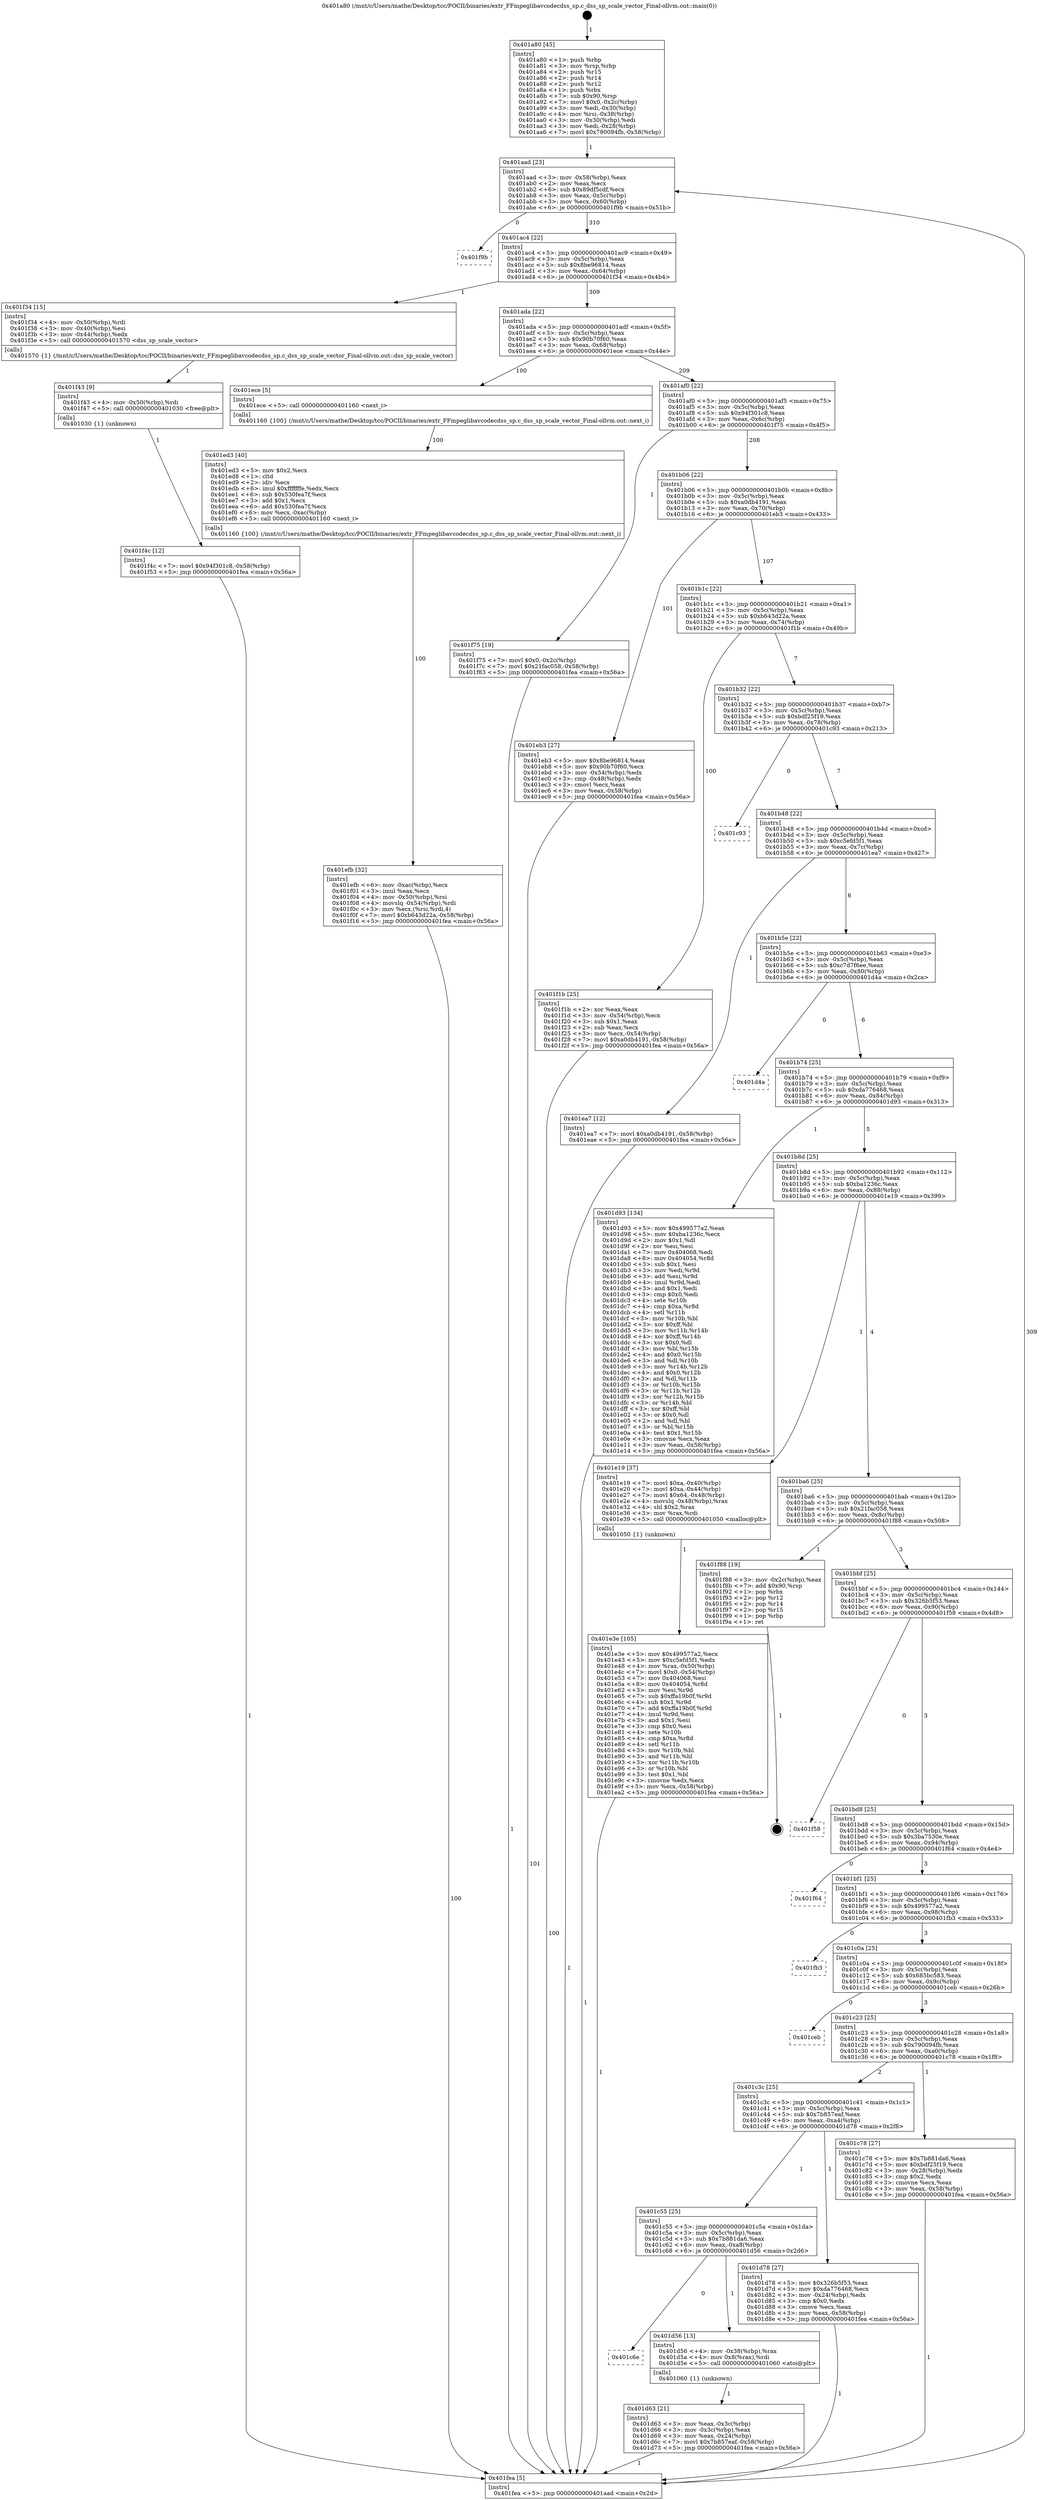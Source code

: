 digraph "0x401a80" {
  label = "0x401a80 (/mnt/c/Users/mathe/Desktop/tcc/POCII/binaries/extr_FFmpeglibavcodecdss_sp.c_dss_sp_scale_vector_Final-ollvm.out::main(0))"
  labelloc = "t"
  node[shape=record]

  Entry [label="",width=0.3,height=0.3,shape=circle,fillcolor=black,style=filled]
  "0x401aad" [label="{
     0x401aad [23]\l
     | [instrs]\l
     &nbsp;&nbsp;0x401aad \<+3\>: mov -0x58(%rbp),%eax\l
     &nbsp;&nbsp;0x401ab0 \<+2\>: mov %eax,%ecx\l
     &nbsp;&nbsp;0x401ab2 \<+6\>: sub $0x89df5cdf,%ecx\l
     &nbsp;&nbsp;0x401ab8 \<+3\>: mov %eax,-0x5c(%rbp)\l
     &nbsp;&nbsp;0x401abb \<+3\>: mov %ecx,-0x60(%rbp)\l
     &nbsp;&nbsp;0x401abe \<+6\>: je 0000000000401f9b \<main+0x51b\>\l
  }"]
  "0x401f9b" [label="{
     0x401f9b\l
  }", style=dashed]
  "0x401ac4" [label="{
     0x401ac4 [22]\l
     | [instrs]\l
     &nbsp;&nbsp;0x401ac4 \<+5\>: jmp 0000000000401ac9 \<main+0x49\>\l
     &nbsp;&nbsp;0x401ac9 \<+3\>: mov -0x5c(%rbp),%eax\l
     &nbsp;&nbsp;0x401acc \<+5\>: sub $0x8be96814,%eax\l
     &nbsp;&nbsp;0x401ad1 \<+3\>: mov %eax,-0x64(%rbp)\l
     &nbsp;&nbsp;0x401ad4 \<+6\>: je 0000000000401f34 \<main+0x4b4\>\l
  }"]
  Exit [label="",width=0.3,height=0.3,shape=circle,fillcolor=black,style=filled,peripheries=2]
  "0x401f34" [label="{
     0x401f34 [15]\l
     | [instrs]\l
     &nbsp;&nbsp;0x401f34 \<+4\>: mov -0x50(%rbp),%rdi\l
     &nbsp;&nbsp;0x401f38 \<+3\>: mov -0x40(%rbp),%esi\l
     &nbsp;&nbsp;0x401f3b \<+3\>: mov -0x44(%rbp),%edx\l
     &nbsp;&nbsp;0x401f3e \<+5\>: call 0000000000401570 \<dss_sp_scale_vector\>\l
     | [calls]\l
     &nbsp;&nbsp;0x401570 \{1\} (/mnt/c/Users/mathe/Desktop/tcc/POCII/binaries/extr_FFmpeglibavcodecdss_sp.c_dss_sp_scale_vector_Final-ollvm.out::dss_sp_scale_vector)\l
  }"]
  "0x401ada" [label="{
     0x401ada [22]\l
     | [instrs]\l
     &nbsp;&nbsp;0x401ada \<+5\>: jmp 0000000000401adf \<main+0x5f\>\l
     &nbsp;&nbsp;0x401adf \<+3\>: mov -0x5c(%rbp),%eax\l
     &nbsp;&nbsp;0x401ae2 \<+5\>: sub $0x90b70f60,%eax\l
     &nbsp;&nbsp;0x401ae7 \<+3\>: mov %eax,-0x68(%rbp)\l
     &nbsp;&nbsp;0x401aea \<+6\>: je 0000000000401ece \<main+0x44e\>\l
  }"]
  "0x401f4c" [label="{
     0x401f4c [12]\l
     | [instrs]\l
     &nbsp;&nbsp;0x401f4c \<+7\>: movl $0x94f301c8,-0x58(%rbp)\l
     &nbsp;&nbsp;0x401f53 \<+5\>: jmp 0000000000401fea \<main+0x56a\>\l
  }"]
  "0x401ece" [label="{
     0x401ece [5]\l
     | [instrs]\l
     &nbsp;&nbsp;0x401ece \<+5\>: call 0000000000401160 \<next_i\>\l
     | [calls]\l
     &nbsp;&nbsp;0x401160 \{100\} (/mnt/c/Users/mathe/Desktop/tcc/POCII/binaries/extr_FFmpeglibavcodecdss_sp.c_dss_sp_scale_vector_Final-ollvm.out::next_i)\l
  }"]
  "0x401af0" [label="{
     0x401af0 [22]\l
     | [instrs]\l
     &nbsp;&nbsp;0x401af0 \<+5\>: jmp 0000000000401af5 \<main+0x75\>\l
     &nbsp;&nbsp;0x401af5 \<+3\>: mov -0x5c(%rbp),%eax\l
     &nbsp;&nbsp;0x401af8 \<+5\>: sub $0x94f301c8,%eax\l
     &nbsp;&nbsp;0x401afd \<+3\>: mov %eax,-0x6c(%rbp)\l
     &nbsp;&nbsp;0x401b00 \<+6\>: je 0000000000401f75 \<main+0x4f5\>\l
  }"]
  "0x401f43" [label="{
     0x401f43 [9]\l
     | [instrs]\l
     &nbsp;&nbsp;0x401f43 \<+4\>: mov -0x50(%rbp),%rdi\l
     &nbsp;&nbsp;0x401f47 \<+5\>: call 0000000000401030 \<free@plt\>\l
     | [calls]\l
     &nbsp;&nbsp;0x401030 \{1\} (unknown)\l
  }"]
  "0x401f75" [label="{
     0x401f75 [19]\l
     | [instrs]\l
     &nbsp;&nbsp;0x401f75 \<+7\>: movl $0x0,-0x2c(%rbp)\l
     &nbsp;&nbsp;0x401f7c \<+7\>: movl $0x21fac058,-0x58(%rbp)\l
     &nbsp;&nbsp;0x401f83 \<+5\>: jmp 0000000000401fea \<main+0x56a\>\l
  }"]
  "0x401b06" [label="{
     0x401b06 [22]\l
     | [instrs]\l
     &nbsp;&nbsp;0x401b06 \<+5\>: jmp 0000000000401b0b \<main+0x8b\>\l
     &nbsp;&nbsp;0x401b0b \<+3\>: mov -0x5c(%rbp),%eax\l
     &nbsp;&nbsp;0x401b0e \<+5\>: sub $0xa0db4191,%eax\l
     &nbsp;&nbsp;0x401b13 \<+3\>: mov %eax,-0x70(%rbp)\l
     &nbsp;&nbsp;0x401b16 \<+6\>: je 0000000000401eb3 \<main+0x433\>\l
  }"]
  "0x401efb" [label="{
     0x401efb [32]\l
     | [instrs]\l
     &nbsp;&nbsp;0x401efb \<+6\>: mov -0xac(%rbp),%ecx\l
     &nbsp;&nbsp;0x401f01 \<+3\>: imul %eax,%ecx\l
     &nbsp;&nbsp;0x401f04 \<+4\>: mov -0x50(%rbp),%rsi\l
     &nbsp;&nbsp;0x401f08 \<+4\>: movslq -0x54(%rbp),%rdi\l
     &nbsp;&nbsp;0x401f0c \<+3\>: mov %ecx,(%rsi,%rdi,4)\l
     &nbsp;&nbsp;0x401f0f \<+7\>: movl $0xb643d22a,-0x58(%rbp)\l
     &nbsp;&nbsp;0x401f16 \<+5\>: jmp 0000000000401fea \<main+0x56a\>\l
  }"]
  "0x401eb3" [label="{
     0x401eb3 [27]\l
     | [instrs]\l
     &nbsp;&nbsp;0x401eb3 \<+5\>: mov $0x8be96814,%eax\l
     &nbsp;&nbsp;0x401eb8 \<+5\>: mov $0x90b70f60,%ecx\l
     &nbsp;&nbsp;0x401ebd \<+3\>: mov -0x54(%rbp),%edx\l
     &nbsp;&nbsp;0x401ec0 \<+3\>: cmp -0x48(%rbp),%edx\l
     &nbsp;&nbsp;0x401ec3 \<+3\>: cmovl %ecx,%eax\l
     &nbsp;&nbsp;0x401ec6 \<+3\>: mov %eax,-0x58(%rbp)\l
     &nbsp;&nbsp;0x401ec9 \<+5\>: jmp 0000000000401fea \<main+0x56a\>\l
  }"]
  "0x401b1c" [label="{
     0x401b1c [22]\l
     | [instrs]\l
     &nbsp;&nbsp;0x401b1c \<+5\>: jmp 0000000000401b21 \<main+0xa1\>\l
     &nbsp;&nbsp;0x401b21 \<+3\>: mov -0x5c(%rbp),%eax\l
     &nbsp;&nbsp;0x401b24 \<+5\>: sub $0xb643d22a,%eax\l
     &nbsp;&nbsp;0x401b29 \<+3\>: mov %eax,-0x74(%rbp)\l
     &nbsp;&nbsp;0x401b2c \<+6\>: je 0000000000401f1b \<main+0x49b\>\l
  }"]
  "0x401ed3" [label="{
     0x401ed3 [40]\l
     | [instrs]\l
     &nbsp;&nbsp;0x401ed3 \<+5\>: mov $0x2,%ecx\l
     &nbsp;&nbsp;0x401ed8 \<+1\>: cltd\l
     &nbsp;&nbsp;0x401ed9 \<+2\>: idiv %ecx\l
     &nbsp;&nbsp;0x401edb \<+6\>: imul $0xfffffffe,%edx,%ecx\l
     &nbsp;&nbsp;0x401ee1 \<+6\>: sub $0x530fea7f,%ecx\l
     &nbsp;&nbsp;0x401ee7 \<+3\>: add $0x1,%ecx\l
     &nbsp;&nbsp;0x401eea \<+6\>: add $0x530fea7f,%ecx\l
     &nbsp;&nbsp;0x401ef0 \<+6\>: mov %ecx,-0xac(%rbp)\l
     &nbsp;&nbsp;0x401ef6 \<+5\>: call 0000000000401160 \<next_i\>\l
     | [calls]\l
     &nbsp;&nbsp;0x401160 \{100\} (/mnt/c/Users/mathe/Desktop/tcc/POCII/binaries/extr_FFmpeglibavcodecdss_sp.c_dss_sp_scale_vector_Final-ollvm.out::next_i)\l
  }"]
  "0x401f1b" [label="{
     0x401f1b [25]\l
     | [instrs]\l
     &nbsp;&nbsp;0x401f1b \<+2\>: xor %eax,%eax\l
     &nbsp;&nbsp;0x401f1d \<+3\>: mov -0x54(%rbp),%ecx\l
     &nbsp;&nbsp;0x401f20 \<+3\>: sub $0x1,%eax\l
     &nbsp;&nbsp;0x401f23 \<+2\>: sub %eax,%ecx\l
     &nbsp;&nbsp;0x401f25 \<+3\>: mov %ecx,-0x54(%rbp)\l
     &nbsp;&nbsp;0x401f28 \<+7\>: movl $0xa0db4191,-0x58(%rbp)\l
     &nbsp;&nbsp;0x401f2f \<+5\>: jmp 0000000000401fea \<main+0x56a\>\l
  }"]
  "0x401b32" [label="{
     0x401b32 [22]\l
     | [instrs]\l
     &nbsp;&nbsp;0x401b32 \<+5\>: jmp 0000000000401b37 \<main+0xb7\>\l
     &nbsp;&nbsp;0x401b37 \<+3\>: mov -0x5c(%rbp),%eax\l
     &nbsp;&nbsp;0x401b3a \<+5\>: sub $0xbdf25f19,%eax\l
     &nbsp;&nbsp;0x401b3f \<+3\>: mov %eax,-0x78(%rbp)\l
     &nbsp;&nbsp;0x401b42 \<+6\>: je 0000000000401c93 \<main+0x213\>\l
  }"]
  "0x401e3e" [label="{
     0x401e3e [105]\l
     | [instrs]\l
     &nbsp;&nbsp;0x401e3e \<+5\>: mov $0x499577a2,%ecx\l
     &nbsp;&nbsp;0x401e43 \<+5\>: mov $0xc5efd5f1,%edx\l
     &nbsp;&nbsp;0x401e48 \<+4\>: mov %rax,-0x50(%rbp)\l
     &nbsp;&nbsp;0x401e4c \<+7\>: movl $0x0,-0x54(%rbp)\l
     &nbsp;&nbsp;0x401e53 \<+7\>: mov 0x404068,%esi\l
     &nbsp;&nbsp;0x401e5a \<+8\>: mov 0x404054,%r8d\l
     &nbsp;&nbsp;0x401e62 \<+3\>: mov %esi,%r9d\l
     &nbsp;&nbsp;0x401e65 \<+7\>: sub $0xffa19b0f,%r9d\l
     &nbsp;&nbsp;0x401e6c \<+4\>: sub $0x1,%r9d\l
     &nbsp;&nbsp;0x401e70 \<+7\>: add $0xffa19b0f,%r9d\l
     &nbsp;&nbsp;0x401e77 \<+4\>: imul %r9d,%esi\l
     &nbsp;&nbsp;0x401e7b \<+3\>: and $0x1,%esi\l
     &nbsp;&nbsp;0x401e7e \<+3\>: cmp $0x0,%esi\l
     &nbsp;&nbsp;0x401e81 \<+4\>: sete %r10b\l
     &nbsp;&nbsp;0x401e85 \<+4\>: cmp $0xa,%r8d\l
     &nbsp;&nbsp;0x401e89 \<+4\>: setl %r11b\l
     &nbsp;&nbsp;0x401e8d \<+3\>: mov %r10b,%bl\l
     &nbsp;&nbsp;0x401e90 \<+3\>: and %r11b,%bl\l
     &nbsp;&nbsp;0x401e93 \<+3\>: xor %r11b,%r10b\l
     &nbsp;&nbsp;0x401e96 \<+3\>: or %r10b,%bl\l
     &nbsp;&nbsp;0x401e99 \<+3\>: test $0x1,%bl\l
     &nbsp;&nbsp;0x401e9c \<+3\>: cmovne %edx,%ecx\l
     &nbsp;&nbsp;0x401e9f \<+3\>: mov %ecx,-0x58(%rbp)\l
     &nbsp;&nbsp;0x401ea2 \<+5\>: jmp 0000000000401fea \<main+0x56a\>\l
  }"]
  "0x401c93" [label="{
     0x401c93\l
  }", style=dashed]
  "0x401b48" [label="{
     0x401b48 [22]\l
     | [instrs]\l
     &nbsp;&nbsp;0x401b48 \<+5\>: jmp 0000000000401b4d \<main+0xcd\>\l
     &nbsp;&nbsp;0x401b4d \<+3\>: mov -0x5c(%rbp),%eax\l
     &nbsp;&nbsp;0x401b50 \<+5\>: sub $0xc5efd5f1,%eax\l
     &nbsp;&nbsp;0x401b55 \<+3\>: mov %eax,-0x7c(%rbp)\l
     &nbsp;&nbsp;0x401b58 \<+6\>: je 0000000000401ea7 \<main+0x427\>\l
  }"]
  "0x401d63" [label="{
     0x401d63 [21]\l
     | [instrs]\l
     &nbsp;&nbsp;0x401d63 \<+3\>: mov %eax,-0x3c(%rbp)\l
     &nbsp;&nbsp;0x401d66 \<+3\>: mov -0x3c(%rbp),%eax\l
     &nbsp;&nbsp;0x401d69 \<+3\>: mov %eax,-0x24(%rbp)\l
     &nbsp;&nbsp;0x401d6c \<+7\>: movl $0x7b857eaf,-0x58(%rbp)\l
     &nbsp;&nbsp;0x401d73 \<+5\>: jmp 0000000000401fea \<main+0x56a\>\l
  }"]
  "0x401ea7" [label="{
     0x401ea7 [12]\l
     | [instrs]\l
     &nbsp;&nbsp;0x401ea7 \<+7\>: movl $0xa0db4191,-0x58(%rbp)\l
     &nbsp;&nbsp;0x401eae \<+5\>: jmp 0000000000401fea \<main+0x56a\>\l
  }"]
  "0x401b5e" [label="{
     0x401b5e [22]\l
     | [instrs]\l
     &nbsp;&nbsp;0x401b5e \<+5\>: jmp 0000000000401b63 \<main+0xe3\>\l
     &nbsp;&nbsp;0x401b63 \<+3\>: mov -0x5c(%rbp),%eax\l
     &nbsp;&nbsp;0x401b66 \<+5\>: sub $0xc7d7f6ee,%eax\l
     &nbsp;&nbsp;0x401b6b \<+3\>: mov %eax,-0x80(%rbp)\l
     &nbsp;&nbsp;0x401b6e \<+6\>: je 0000000000401d4a \<main+0x2ca\>\l
  }"]
  "0x401c6e" [label="{
     0x401c6e\l
  }", style=dashed]
  "0x401d4a" [label="{
     0x401d4a\l
  }", style=dashed]
  "0x401b74" [label="{
     0x401b74 [25]\l
     | [instrs]\l
     &nbsp;&nbsp;0x401b74 \<+5\>: jmp 0000000000401b79 \<main+0xf9\>\l
     &nbsp;&nbsp;0x401b79 \<+3\>: mov -0x5c(%rbp),%eax\l
     &nbsp;&nbsp;0x401b7c \<+5\>: sub $0xda776468,%eax\l
     &nbsp;&nbsp;0x401b81 \<+6\>: mov %eax,-0x84(%rbp)\l
     &nbsp;&nbsp;0x401b87 \<+6\>: je 0000000000401d93 \<main+0x313\>\l
  }"]
  "0x401d56" [label="{
     0x401d56 [13]\l
     | [instrs]\l
     &nbsp;&nbsp;0x401d56 \<+4\>: mov -0x38(%rbp),%rax\l
     &nbsp;&nbsp;0x401d5a \<+4\>: mov 0x8(%rax),%rdi\l
     &nbsp;&nbsp;0x401d5e \<+5\>: call 0000000000401060 \<atoi@plt\>\l
     | [calls]\l
     &nbsp;&nbsp;0x401060 \{1\} (unknown)\l
  }"]
  "0x401d93" [label="{
     0x401d93 [134]\l
     | [instrs]\l
     &nbsp;&nbsp;0x401d93 \<+5\>: mov $0x499577a2,%eax\l
     &nbsp;&nbsp;0x401d98 \<+5\>: mov $0xba1236c,%ecx\l
     &nbsp;&nbsp;0x401d9d \<+2\>: mov $0x1,%dl\l
     &nbsp;&nbsp;0x401d9f \<+2\>: xor %esi,%esi\l
     &nbsp;&nbsp;0x401da1 \<+7\>: mov 0x404068,%edi\l
     &nbsp;&nbsp;0x401da8 \<+8\>: mov 0x404054,%r8d\l
     &nbsp;&nbsp;0x401db0 \<+3\>: sub $0x1,%esi\l
     &nbsp;&nbsp;0x401db3 \<+3\>: mov %edi,%r9d\l
     &nbsp;&nbsp;0x401db6 \<+3\>: add %esi,%r9d\l
     &nbsp;&nbsp;0x401db9 \<+4\>: imul %r9d,%edi\l
     &nbsp;&nbsp;0x401dbd \<+3\>: and $0x1,%edi\l
     &nbsp;&nbsp;0x401dc0 \<+3\>: cmp $0x0,%edi\l
     &nbsp;&nbsp;0x401dc3 \<+4\>: sete %r10b\l
     &nbsp;&nbsp;0x401dc7 \<+4\>: cmp $0xa,%r8d\l
     &nbsp;&nbsp;0x401dcb \<+4\>: setl %r11b\l
     &nbsp;&nbsp;0x401dcf \<+3\>: mov %r10b,%bl\l
     &nbsp;&nbsp;0x401dd2 \<+3\>: xor $0xff,%bl\l
     &nbsp;&nbsp;0x401dd5 \<+3\>: mov %r11b,%r14b\l
     &nbsp;&nbsp;0x401dd8 \<+4\>: xor $0xff,%r14b\l
     &nbsp;&nbsp;0x401ddc \<+3\>: xor $0x0,%dl\l
     &nbsp;&nbsp;0x401ddf \<+3\>: mov %bl,%r15b\l
     &nbsp;&nbsp;0x401de2 \<+4\>: and $0x0,%r15b\l
     &nbsp;&nbsp;0x401de6 \<+3\>: and %dl,%r10b\l
     &nbsp;&nbsp;0x401de9 \<+3\>: mov %r14b,%r12b\l
     &nbsp;&nbsp;0x401dec \<+4\>: and $0x0,%r12b\l
     &nbsp;&nbsp;0x401df0 \<+3\>: and %dl,%r11b\l
     &nbsp;&nbsp;0x401df3 \<+3\>: or %r10b,%r15b\l
     &nbsp;&nbsp;0x401df6 \<+3\>: or %r11b,%r12b\l
     &nbsp;&nbsp;0x401df9 \<+3\>: xor %r12b,%r15b\l
     &nbsp;&nbsp;0x401dfc \<+3\>: or %r14b,%bl\l
     &nbsp;&nbsp;0x401dff \<+3\>: xor $0xff,%bl\l
     &nbsp;&nbsp;0x401e02 \<+3\>: or $0x0,%dl\l
     &nbsp;&nbsp;0x401e05 \<+2\>: and %dl,%bl\l
     &nbsp;&nbsp;0x401e07 \<+3\>: or %bl,%r15b\l
     &nbsp;&nbsp;0x401e0a \<+4\>: test $0x1,%r15b\l
     &nbsp;&nbsp;0x401e0e \<+3\>: cmovne %ecx,%eax\l
     &nbsp;&nbsp;0x401e11 \<+3\>: mov %eax,-0x58(%rbp)\l
     &nbsp;&nbsp;0x401e14 \<+5\>: jmp 0000000000401fea \<main+0x56a\>\l
  }"]
  "0x401b8d" [label="{
     0x401b8d [25]\l
     | [instrs]\l
     &nbsp;&nbsp;0x401b8d \<+5\>: jmp 0000000000401b92 \<main+0x112\>\l
     &nbsp;&nbsp;0x401b92 \<+3\>: mov -0x5c(%rbp),%eax\l
     &nbsp;&nbsp;0x401b95 \<+5\>: sub $0xba1236c,%eax\l
     &nbsp;&nbsp;0x401b9a \<+6\>: mov %eax,-0x88(%rbp)\l
     &nbsp;&nbsp;0x401ba0 \<+6\>: je 0000000000401e19 \<main+0x399\>\l
  }"]
  "0x401c55" [label="{
     0x401c55 [25]\l
     | [instrs]\l
     &nbsp;&nbsp;0x401c55 \<+5\>: jmp 0000000000401c5a \<main+0x1da\>\l
     &nbsp;&nbsp;0x401c5a \<+3\>: mov -0x5c(%rbp),%eax\l
     &nbsp;&nbsp;0x401c5d \<+5\>: sub $0x7b881da6,%eax\l
     &nbsp;&nbsp;0x401c62 \<+6\>: mov %eax,-0xa8(%rbp)\l
     &nbsp;&nbsp;0x401c68 \<+6\>: je 0000000000401d56 \<main+0x2d6\>\l
  }"]
  "0x401e19" [label="{
     0x401e19 [37]\l
     | [instrs]\l
     &nbsp;&nbsp;0x401e19 \<+7\>: movl $0xa,-0x40(%rbp)\l
     &nbsp;&nbsp;0x401e20 \<+7\>: movl $0xa,-0x44(%rbp)\l
     &nbsp;&nbsp;0x401e27 \<+7\>: movl $0x64,-0x48(%rbp)\l
     &nbsp;&nbsp;0x401e2e \<+4\>: movslq -0x48(%rbp),%rax\l
     &nbsp;&nbsp;0x401e32 \<+4\>: shl $0x2,%rax\l
     &nbsp;&nbsp;0x401e36 \<+3\>: mov %rax,%rdi\l
     &nbsp;&nbsp;0x401e39 \<+5\>: call 0000000000401050 \<malloc@plt\>\l
     | [calls]\l
     &nbsp;&nbsp;0x401050 \{1\} (unknown)\l
  }"]
  "0x401ba6" [label="{
     0x401ba6 [25]\l
     | [instrs]\l
     &nbsp;&nbsp;0x401ba6 \<+5\>: jmp 0000000000401bab \<main+0x12b\>\l
     &nbsp;&nbsp;0x401bab \<+3\>: mov -0x5c(%rbp),%eax\l
     &nbsp;&nbsp;0x401bae \<+5\>: sub $0x21fac058,%eax\l
     &nbsp;&nbsp;0x401bb3 \<+6\>: mov %eax,-0x8c(%rbp)\l
     &nbsp;&nbsp;0x401bb9 \<+6\>: je 0000000000401f88 \<main+0x508\>\l
  }"]
  "0x401d78" [label="{
     0x401d78 [27]\l
     | [instrs]\l
     &nbsp;&nbsp;0x401d78 \<+5\>: mov $0x326b5f53,%eax\l
     &nbsp;&nbsp;0x401d7d \<+5\>: mov $0xda776468,%ecx\l
     &nbsp;&nbsp;0x401d82 \<+3\>: mov -0x24(%rbp),%edx\l
     &nbsp;&nbsp;0x401d85 \<+3\>: cmp $0x0,%edx\l
     &nbsp;&nbsp;0x401d88 \<+3\>: cmove %ecx,%eax\l
     &nbsp;&nbsp;0x401d8b \<+3\>: mov %eax,-0x58(%rbp)\l
     &nbsp;&nbsp;0x401d8e \<+5\>: jmp 0000000000401fea \<main+0x56a\>\l
  }"]
  "0x401f88" [label="{
     0x401f88 [19]\l
     | [instrs]\l
     &nbsp;&nbsp;0x401f88 \<+3\>: mov -0x2c(%rbp),%eax\l
     &nbsp;&nbsp;0x401f8b \<+7\>: add $0x90,%rsp\l
     &nbsp;&nbsp;0x401f92 \<+1\>: pop %rbx\l
     &nbsp;&nbsp;0x401f93 \<+2\>: pop %r12\l
     &nbsp;&nbsp;0x401f95 \<+2\>: pop %r14\l
     &nbsp;&nbsp;0x401f97 \<+2\>: pop %r15\l
     &nbsp;&nbsp;0x401f99 \<+1\>: pop %rbp\l
     &nbsp;&nbsp;0x401f9a \<+1\>: ret\l
  }"]
  "0x401bbf" [label="{
     0x401bbf [25]\l
     | [instrs]\l
     &nbsp;&nbsp;0x401bbf \<+5\>: jmp 0000000000401bc4 \<main+0x144\>\l
     &nbsp;&nbsp;0x401bc4 \<+3\>: mov -0x5c(%rbp),%eax\l
     &nbsp;&nbsp;0x401bc7 \<+5\>: sub $0x326b5f53,%eax\l
     &nbsp;&nbsp;0x401bcc \<+6\>: mov %eax,-0x90(%rbp)\l
     &nbsp;&nbsp;0x401bd2 \<+6\>: je 0000000000401f58 \<main+0x4d8\>\l
  }"]
  "0x401a80" [label="{
     0x401a80 [45]\l
     | [instrs]\l
     &nbsp;&nbsp;0x401a80 \<+1\>: push %rbp\l
     &nbsp;&nbsp;0x401a81 \<+3\>: mov %rsp,%rbp\l
     &nbsp;&nbsp;0x401a84 \<+2\>: push %r15\l
     &nbsp;&nbsp;0x401a86 \<+2\>: push %r14\l
     &nbsp;&nbsp;0x401a88 \<+2\>: push %r12\l
     &nbsp;&nbsp;0x401a8a \<+1\>: push %rbx\l
     &nbsp;&nbsp;0x401a8b \<+7\>: sub $0x90,%rsp\l
     &nbsp;&nbsp;0x401a92 \<+7\>: movl $0x0,-0x2c(%rbp)\l
     &nbsp;&nbsp;0x401a99 \<+3\>: mov %edi,-0x30(%rbp)\l
     &nbsp;&nbsp;0x401a9c \<+4\>: mov %rsi,-0x38(%rbp)\l
     &nbsp;&nbsp;0x401aa0 \<+3\>: mov -0x30(%rbp),%edi\l
     &nbsp;&nbsp;0x401aa3 \<+3\>: mov %edi,-0x28(%rbp)\l
     &nbsp;&nbsp;0x401aa6 \<+7\>: movl $0x790094fb,-0x58(%rbp)\l
  }"]
  "0x401f58" [label="{
     0x401f58\l
  }", style=dashed]
  "0x401bd8" [label="{
     0x401bd8 [25]\l
     | [instrs]\l
     &nbsp;&nbsp;0x401bd8 \<+5\>: jmp 0000000000401bdd \<main+0x15d\>\l
     &nbsp;&nbsp;0x401bdd \<+3\>: mov -0x5c(%rbp),%eax\l
     &nbsp;&nbsp;0x401be0 \<+5\>: sub $0x3ba7530e,%eax\l
     &nbsp;&nbsp;0x401be5 \<+6\>: mov %eax,-0x94(%rbp)\l
     &nbsp;&nbsp;0x401beb \<+6\>: je 0000000000401f64 \<main+0x4e4\>\l
  }"]
  "0x401fea" [label="{
     0x401fea [5]\l
     | [instrs]\l
     &nbsp;&nbsp;0x401fea \<+5\>: jmp 0000000000401aad \<main+0x2d\>\l
  }"]
  "0x401f64" [label="{
     0x401f64\l
  }", style=dashed]
  "0x401bf1" [label="{
     0x401bf1 [25]\l
     | [instrs]\l
     &nbsp;&nbsp;0x401bf1 \<+5\>: jmp 0000000000401bf6 \<main+0x176\>\l
     &nbsp;&nbsp;0x401bf6 \<+3\>: mov -0x5c(%rbp),%eax\l
     &nbsp;&nbsp;0x401bf9 \<+5\>: sub $0x499577a2,%eax\l
     &nbsp;&nbsp;0x401bfe \<+6\>: mov %eax,-0x98(%rbp)\l
     &nbsp;&nbsp;0x401c04 \<+6\>: je 0000000000401fb3 \<main+0x533\>\l
  }"]
  "0x401c3c" [label="{
     0x401c3c [25]\l
     | [instrs]\l
     &nbsp;&nbsp;0x401c3c \<+5\>: jmp 0000000000401c41 \<main+0x1c1\>\l
     &nbsp;&nbsp;0x401c41 \<+3\>: mov -0x5c(%rbp),%eax\l
     &nbsp;&nbsp;0x401c44 \<+5\>: sub $0x7b857eaf,%eax\l
     &nbsp;&nbsp;0x401c49 \<+6\>: mov %eax,-0xa4(%rbp)\l
     &nbsp;&nbsp;0x401c4f \<+6\>: je 0000000000401d78 \<main+0x2f8\>\l
  }"]
  "0x401fb3" [label="{
     0x401fb3\l
  }", style=dashed]
  "0x401c0a" [label="{
     0x401c0a [25]\l
     | [instrs]\l
     &nbsp;&nbsp;0x401c0a \<+5\>: jmp 0000000000401c0f \<main+0x18f\>\l
     &nbsp;&nbsp;0x401c0f \<+3\>: mov -0x5c(%rbp),%eax\l
     &nbsp;&nbsp;0x401c12 \<+5\>: sub $0x685bc583,%eax\l
     &nbsp;&nbsp;0x401c17 \<+6\>: mov %eax,-0x9c(%rbp)\l
     &nbsp;&nbsp;0x401c1d \<+6\>: je 0000000000401ceb \<main+0x26b\>\l
  }"]
  "0x401c78" [label="{
     0x401c78 [27]\l
     | [instrs]\l
     &nbsp;&nbsp;0x401c78 \<+5\>: mov $0x7b881da6,%eax\l
     &nbsp;&nbsp;0x401c7d \<+5\>: mov $0xbdf25f19,%ecx\l
     &nbsp;&nbsp;0x401c82 \<+3\>: mov -0x28(%rbp),%edx\l
     &nbsp;&nbsp;0x401c85 \<+3\>: cmp $0x2,%edx\l
     &nbsp;&nbsp;0x401c88 \<+3\>: cmovne %ecx,%eax\l
     &nbsp;&nbsp;0x401c8b \<+3\>: mov %eax,-0x58(%rbp)\l
     &nbsp;&nbsp;0x401c8e \<+5\>: jmp 0000000000401fea \<main+0x56a\>\l
  }"]
  "0x401ceb" [label="{
     0x401ceb\l
  }", style=dashed]
  "0x401c23" [label="{
     0x401c23 [25]\l
     | [instrs]\l
     &nbsp;&nbsp;0x401c23 \<+5\>: jmp 0000000000401c28 \<main+0x1a8\>\l
     &nbsp;&nbsp;0x401c28 \<+3\>: mov -0x5c(%rbp),%eax\l
     &nbsp;&nbsp;0x401c2b \<+5\>: sub $0x790094fb,%eax\l
     &nbsp;&nbsp;0x401c30 \<+6\>: mov %eax,-0xa0(%rbp)\l
     &nbsp;&nbsp;0x401c36 \<+6\>: je 0000000000401c78 \<main+0x1f8\>\l
  }"]
  Entry -> "0x401a80" [label=" 1"]
  "0x401aad" -> "0x401f9b" [label=" 0"]
  "0x401aad" -> "0x401ac4" [label=" 310"]
  "0x401f88" -> Exit [label=" 1"]
  "0x401ac4" -> "0x401f34" [label=" 1"]
  "0x401ac4" -> "0x401ada" [label=" 309"]
  "0x401f75" -> "0x401fea" [label=" 1"]
  "0x401ada" -> "0x401ece" [label=" 100"]
  "0x401ada" -> "0x401af0" [label=" 209"]
  "0x401f4c" -> "0x401fea" [label=" 1"]
  "0x401af0" -> "0x401f75" [label=" 1"]
  "0x401af0" -> "0x401b06" [label=" 208"]
  "0x401f43" -> "0x401f4c" [label=" 1"]
  "0x401b06" -> "0x401eb3" [label=" 101"]
  "0x401b06" -> "0x401b1c" [label=" 107"]
  "0x401f34" -> "0x401f43" [label=" 1"]
  "0x401b1c" -> "0x401f1b" [label=" 100"]
  "0x401b1c" -> "0x401b32" [label=" 7"]
  "0x401f1b" -> "0x401fea" [label=" 100"]
  "0x401b32" -> "0x401c93" [label=" 0"]
  "0x401b32" -> "0x401b48" [label=" 7"]
  "0x401efb" -> "0x401fea" [label=" 100"]
  "0x401b48" -> "0x401ea7" [label=" 1"]
  "0x401b48" -> "0x401b5e" [label=" 6"]
  "0x401ed3" -> "0x401efb" [label=" 100"]
  "0x401b5e" -> "0x401d4a" [label=" 0"]
  "0x401b5e" -> "0x401b74" [label=" 6"]
  "0x401ece" -> "0x401ed3" [label=" 100"]
  "0x401b74" -> "0x401d93" [label=" 1"]
  "0x401b74" -> "0x401b8d" [label=" 5"]
  "0x401eb3" -> "0x401fea" [label=" 101"]
  "0x401b8d" -> "0x401e19" [label=" 1"]
  "0x401b8d" -> "0x401ba6" [label=" 4"]
  "0x401e3e" -> "0x401fea" [label=" 1"]
  "0x401ba6" -> "0x401f88" [label=" 1"]
  "0x401ba6" -> "0x401bbf" [label=" 3"]
  "0x401e19" -> "0x401e3e" [label=" 1"]
  "0x401bbf" -> "0x401f58" [label=" 0"]
  "0x401bbf" -> "0x401bd8" [label=" 3"]
  "0x401d78" -> "0x401fea" [label=" 1"]
  "0x401bd8" -> "0x401f64" [label=" 0"]
  "0x401bd8" -> "0x401bf1" [label=" 3"]
  "0x401d63" -> "0x401fea" [label=" 1"]
  "0x401bf1" -> "0x401fb3" [label=" 0"]
  "0x401bf1" -> "0x401c0a" [label=" 3"]
  "0x401d56" -> "0x401d63" [label=" 1"]
  "0x401c0a" -> "0x401ceb" [label=" 0"]
  "0x401c0a" -> "0x401c23" [label=" 3"]
  "0x401c55" -> "0x401c6e" [label=" 0"]
  "0x401c23" -> "0x401c78" [label=" 1"]
  "0x401c23" -> "0x401c3c" [label=" 2"]
  "0x401c78" -> "0x401fea" [label=" 1"]
  "0x401a80" -> "0x401aad" [label=" 1"]
  "0x401fea" -> "0x401aad" [label=" 309"]
  "0x401d93" -> "0x401fea" [label=" 1"]
  "0x401c3c" -> "0x401d78" [label=" 1"]
  "0x401c3c" -> "0x401c55" [label=" 1"]
  "0x401ea7" -> "0x401fea" [label=" 1"]
  "0x401c55" -> "0x401d56" [label=" 1"]
}
